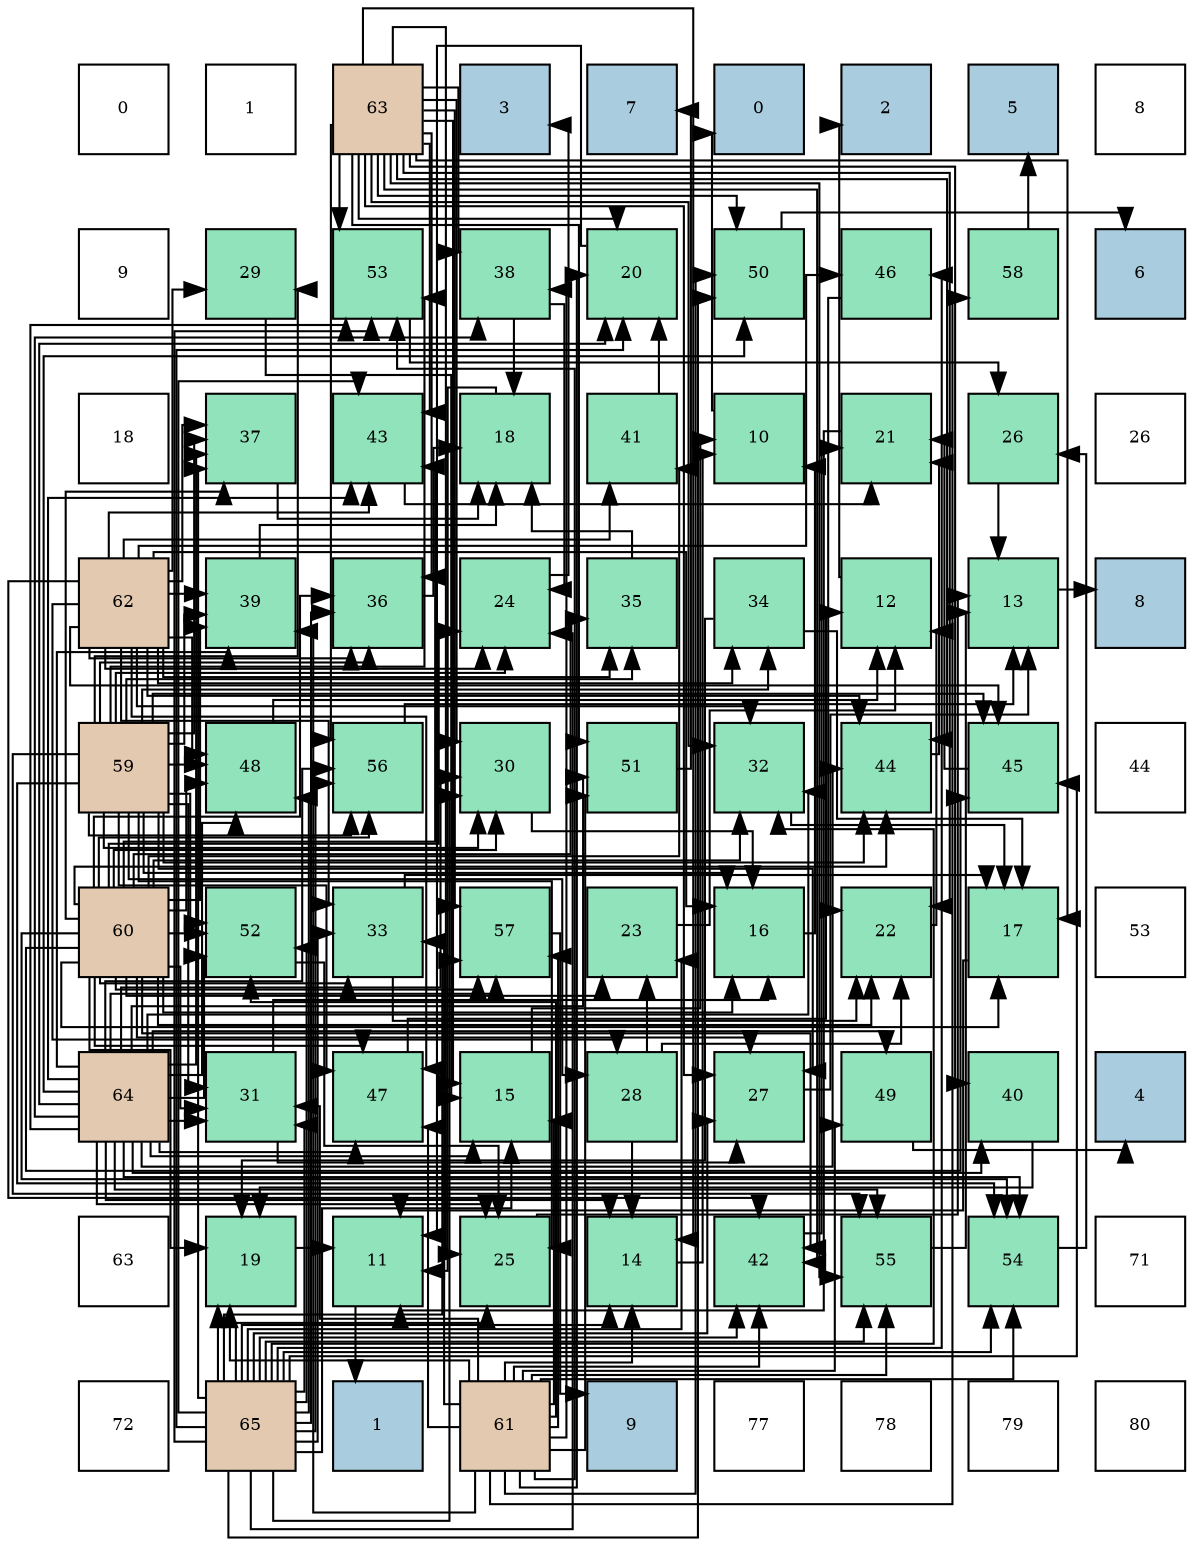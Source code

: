 digraph layout{
 rankdir=TB;
 splines=ortho;
 node [style=filled shape=square fixedsize=true width=0.6];
0[label="0", fontsize=8, fillcolor="#ffffff"];
1[label="1", fontsize=8, fillcolor="#ffffff"];
2[label="63", fontsize=8, fillcolor="#e3c9af"];
3[label="3", fontsize=8, fillcolor="#a9ccde"];
4[label="7", fontsize=8, fillcolor="#a9ccde"];
5[label="0", fontsize=8, fillcolor="#a9ccde"];
6[label="2", fontsize=8, fillcolor="#a9ccde"];
7[label="5", fontsize=8, fillcolor="#a9ccde"];
8[label="8", fontsize=8, fillcolor="#ffffff"];
9[label="9", fontsize=8, fillcolor="#ffffff"];
10[label="29", fontsize=8, fillcolor="#91e3bb"];
11[label="53", fontsize=8, fillcolor="#91e3bb"];
12[label="38", fontsize=8, fillcolor="#91e3bb"];
13[label="20", fontsize=8, fillcolor="#91e3bb"];
14[label="50", fontsize=8, fillcolor="#91e3bb"];
15[label="46", fontsize=8, fillcolor="#91e3bb"];
16[label="58", fontsize=8, fillcolor="#91e3bb"];
17[label="6", fontsize=8, fillcolor="#a9ccde"];
18[label="18", fontsize=8, fillcolor="#ffffff"];
19[label="37", fontsize=8, fillcolor="#91e3bb"];
20[label="43", fontsize=8, fillcolor="#91e3bb"];
21[label="18", fontsize=8, fillcolor="#91e3bb"];
22[label="41", fontsize=8, fillcolor="#91e3bb"];
23[label="10", fontsize=8, fillcolor="#91e3bb"];
24[label="21", fontsize=8, fillcolor="#91e3bb"];
25[label="26", fontsize=8, fillcolor="#91e3bb"];
26[label="26", fontsize=8, fillcolor="#ffffff"];
27[label="62", fontsize=8, fillcolor="#e3c9af"];
28[label="39", fontsize=8, fillcolor="#91e3bb"];
29[label="36", fontsize=8, fillcolor="#91e3bb"];
30[label="24", fontsize=8, fillcolor="#91e3bb"];
31[label="35", fontsize=8, fillcolor="#91e3bb"];
32[label="34", fontsize=8, fillcolor="#91e3bb"];
33[label="12", fontsize=8, fillcolor="#91e3bb"];
34[label="13", fontsize=8, fillcolor="#91e3bb"];
35[label="8", fontsize=8, fillcolor="#a9ccde"];
36[label="59", fontsize=8, fillcolor="#e3c9af"];
37[label="48", fontsize=8, fillcolor="#91e3bb"];
38[label="56", fontsize=8, fillcolor="#91e3bb"];
39[label="30", fontsize=8, fillcolor="#91e3bb"];
40[label="51", fontsize=8, fillcolor="#91e3bb"];
41[label="32", fontsize=8, fillcolor="#91e3bb"];
42[label="44", fontsize=8, fillcolor="#91e3bb"];
43[label="45", fontsize=8, fillcolor="#91e3bb"];
44[label="44", fontsize=8, fillcolor="#ffffff"];
45[label="60", fontsize=8, fillcolor="#e3c9af"];
46[label="52", fontsize=8, fillcolor="#91e3bb"];
47[label="33", fontsize=8, fillcolor="#91e3bb"];
48[label="57", fontsize=8, fillcolor="#91e3bb"];
49[label="23", fontsize=8, fillcolor="#91e3bb"];
50[label="16", fontsize=8, fillcolor="#91e3bb"];
51[label="22", fontsize=8, fillcolor="#91e3bb"];
52[label="17", fontsize=8, fillcolor="#91e3bb"];
53[label="53", fontsize=8, fillcolor="#ffffff"];
54[label="64", fontsize=8, fillcolor="#e3c9af"];
55[label="31", fontsize=8, fillcolor="#91e3bb"];
56[label="47", fontsize=8, fillcolor="#91e3bb"];
57[label="15", fontsize=8, fillcolor="#91e3bb"];
58[label="28", fontsize=8, fillcolor="#91e3bb"];
59[label="27", fontsize=8, fillcolor="#91e3bb"];
60[label="49", fontsize=8, fillcolor="#91e3bb"];
61[label="40", fontsize=8, fillcolor="#91e3bb"];
62[label="4", fontsize=8, fillcolor="#a9ccde"];
63[label="63", fontsize=8, fillcolor="#ffffff"];
64[label="19", fontsize=8, fillcolor="#91e3bb"];
65[label="11", fontsize=8, fillcolor="#91e3bb"];
66[label="25", fontsize=8, fillcolor="#91e3bb"];
67[label="14", fontsize=8, fillcolor="#91e3bb"];
68[label="42", fontsize=8, fillcolor="#91e3bb"];
69[label="55", fontsize=8, fillcolor="#91e3bb"];
70[label="54", fontsize=8, fillcolor="#91e3bb"];
71[label="71", fontsize=8, fillcolor="#ffffff"];
72[label="72", fontsize=8, fillcolor="#ffffff"];
73[label="65", fontsize=8, fillcolor="#e3c9af"];
74[label="1", fontsize=8, fillcolor="#a9ccde"];
75[label="61", fontsize=8, fillcolor="#e3c9af"];
76[label="9", fontsize=8, fillcolor="#a9ccde"];
77[label="77", fontsize=8, fillcolor="#ffffff"];
78[label="78", fontsize=8, fillcolor="#ffffff"];
79[label="79", fontsize=8, fillcolor="#ffffff"];
80[label="80", fontsize=8, fillcolor="#ffffff"];
edge [constraint=false, style=vis];23 -> 5;
65 -> 74;
33 -> 6;
34 -> 35;
67 -> 23;
57 -> 23;
50 -> 23;
52 -> 65;
21 -> 65;
64 -> 65;
13 -> 65;
24 -> 65;
51 -> 33;
49 -> 33;
30 -> 3;
66 -> 34;
25 -> 34;
59 -> 34;
58 -> 67;
58 -> 51;
58 -> 49;
10 -> 57;
39 -> 50;
55 -> 50;
55 -> 59;
41 -> 52;
47 -> 52;
47 -> 51;
32 -> 52;
32 -> 64;
31 -> 21;
29 -> 21;
19 -> 21;
12 -> 21;
12 -> 30;
28 -> 21;
61 -> 64;
22 -> 13;
68 -> 24;
20 -> 24;
42 -> 24;
43 -> 24;
15 -> 51;
56 -> 33;
37 -> 33;
60 -> 62;
14 -> 17;
40 -> 4;
46 -> 66;
11 -> 25;
70 -> 25;
69 -> 34;
38 -> 34;
48 -> 76;
16 -> 7;
36 -> 50;
36 -> 30;
36 -> 66;
36 -> 59;
36 -> 58;
36 -> 10;
36 -> 39;
36 -> 55;
36 -> 32;
36 -> 31;
36 -> 29;
36 -> 19;
36 -> 28;
36 -> 42;
36 -> 43;
36 -> 56;
36 -> 37;
36 -> 46;
36 -> 11;
36 -> 70;
36 -> 69;
36 -> 38;
45 -> 50;
45 -> 52;
45 -> 64;
45 -> 51;
45 -> 49;
45 -> 30;
45 -> 59;
45 -> 39;
45 -> 55;
45 -> 41;
45 -> 47;
45 -> 31;
45 -> 29;
45 -> 19;
45 -> 28;
45 -> 22;
45 -> 68;
45 -> 20;
45 -> 42;
45 -> 43;
45 -> 56;
45 -> 37;
45 -> 46;
45 -> 70;
45 -> 38;
45 -> 48;
75 -> 67;
75 -> 57;
75 -> 64;
75 -> 13;
75 -> 55;
75 -> 47;
75 -> 12;
75 -> 28;
75 -> 68;
75 -> 56;
75 -> 60;
75 -> 14;
75 -> 40;
75 -> 46;
75 -> 11;
75 -> 70;
75 -> 69;
75 -> 48;
75 -> 16;
27 -> 50;
27 -> 30;
27 -> 58;
27 -> 10;
27 -> 41;
27 -> 47;
27 -> 32;
27 -> 31;
27 -> 29;
27 -> 19;
27 -> 28;
27 -> 22;
27 -> 68;
27 -> 20;
27 -> 42;
27 -> 43;
27 -> 15;
27 -> 56;
27 -> 37;
2 -> 67;
2 -> 57;
2 -> 52;
2 -> 13;
2 -> 51;
2 -> 66;
2 -> 59;
2 -> 39;
2 -> 41;
2 -> 29;
2 -> 12;
2 -> 61;
2 -> 68;
2 -> 20;
2 -> 42;
2 -> 14;
2 -> 40;
2 -> 11;
2 -> 69;
2 -> 38;
2 -> 48;
54 -> 67;
54 -> 57;
54 -> 13;
54 -> 66;
54 -> 39;
54 -> 55;
54 -> 41;
54 -> 19;
54 -> 12;
54 -> 28;
54 -> 61;
54 -> 20;
54 -> 42;
54 -> 56;
54 -> 37;
54 -> 60;
54 -> 14;
54 -> 40;
54 -> 46;
54 -> 11;
54 -> 70;
54 -> 69;
54 -> 38;
54 -> 48;
73 -> 67;
73 -> 57;
73 -> 64;
73 -> 13;
73 -> 49;
73 -> 30;
73 -> 66;
73 -> 59;
73 -> 39;
73 -> 55;
73 -> 41;
73 -> 47;
73 -> 29;
73 -> 19;
73 -> 68;
73 -> 20;
73 -> 43;
73 -> 15;
73 -> 37;
73 -> 14;
73 -> 46;
73 -> 11;
73 -> 70;
73 -> 69;
73 -> 38;
73 -> 48;
edge [constraint=true, style=invis];
0 -> 9 -> 18 -> 27 -> 36 -> 45 -> 54 -> 63 -> 72;
1 -> 10 -> 19 -> 28 -> 37 -> 46 -> 55 -> 64 -> 73;
2 -> 11 -> 20 -> 29 -> 38 -> 47 -> 56 -> 65 -> 74;
3 -> 12 -> 21 -> 30 -> 39 -> 48 -> 57 -> 66 -> 75;
4 -> 13 -> 22 -> 31 -> 40 -> 49 -> 58 -> 67 -> 76;
5 -> 14 -> 23 -> 32 -> 41 -> 50 -> 59 -> 68 -> 77;
6 -> 15 -> 24 -> 33 -> 42 -> 51 -> 60 -> 69 -> 78;
7 -> 16 -> 25 -> 34 -> 43 -> 52 -> 61 -> 70 -> 79;
8 -> 17 -> 26 -> 35 -> 44 -> 53 -> 62 -> 71 -> 80;
rank = same {0 -> 1 -> 2 -> 3 -> 4 -> 5 -> 6 -> 7 -> 8};
rank = same {9 -> 10 -> 11 -> 12 -> 13 -> 14 -> 15 -> 16 -> 17};
rank = same {18 -> 19 -> 20 -> 21 -> 22 -> 23 -> 24 -> 25 -> 26};
rank = same {27 -> 28 -> 29 -> 30 -> 31 -> 32 -> 33 -> 34 -> 35};
rank = same {36 -> 37 -> 38 -> 39 -> 40 -> 41 -> 42 -> 43 -> 44};
rank = same {45 -> 46 -> 47 -> 48 -> 49 -> 50 -> 51 -> 52 -> 53};
rank = same {54 -> 55 -> 56 -> 57 -> 58 -> 59 -> 60 -> 61 -> 62};
rank = same {63 -> 64 -> 65 -> 66 -> 67 -> 68 -> 69 -> 70 -> 71};
rank = same {72 -> 73 -> 74 -> 75 -> 76 -> 77 -> 78 -> 79 -> 80};
}